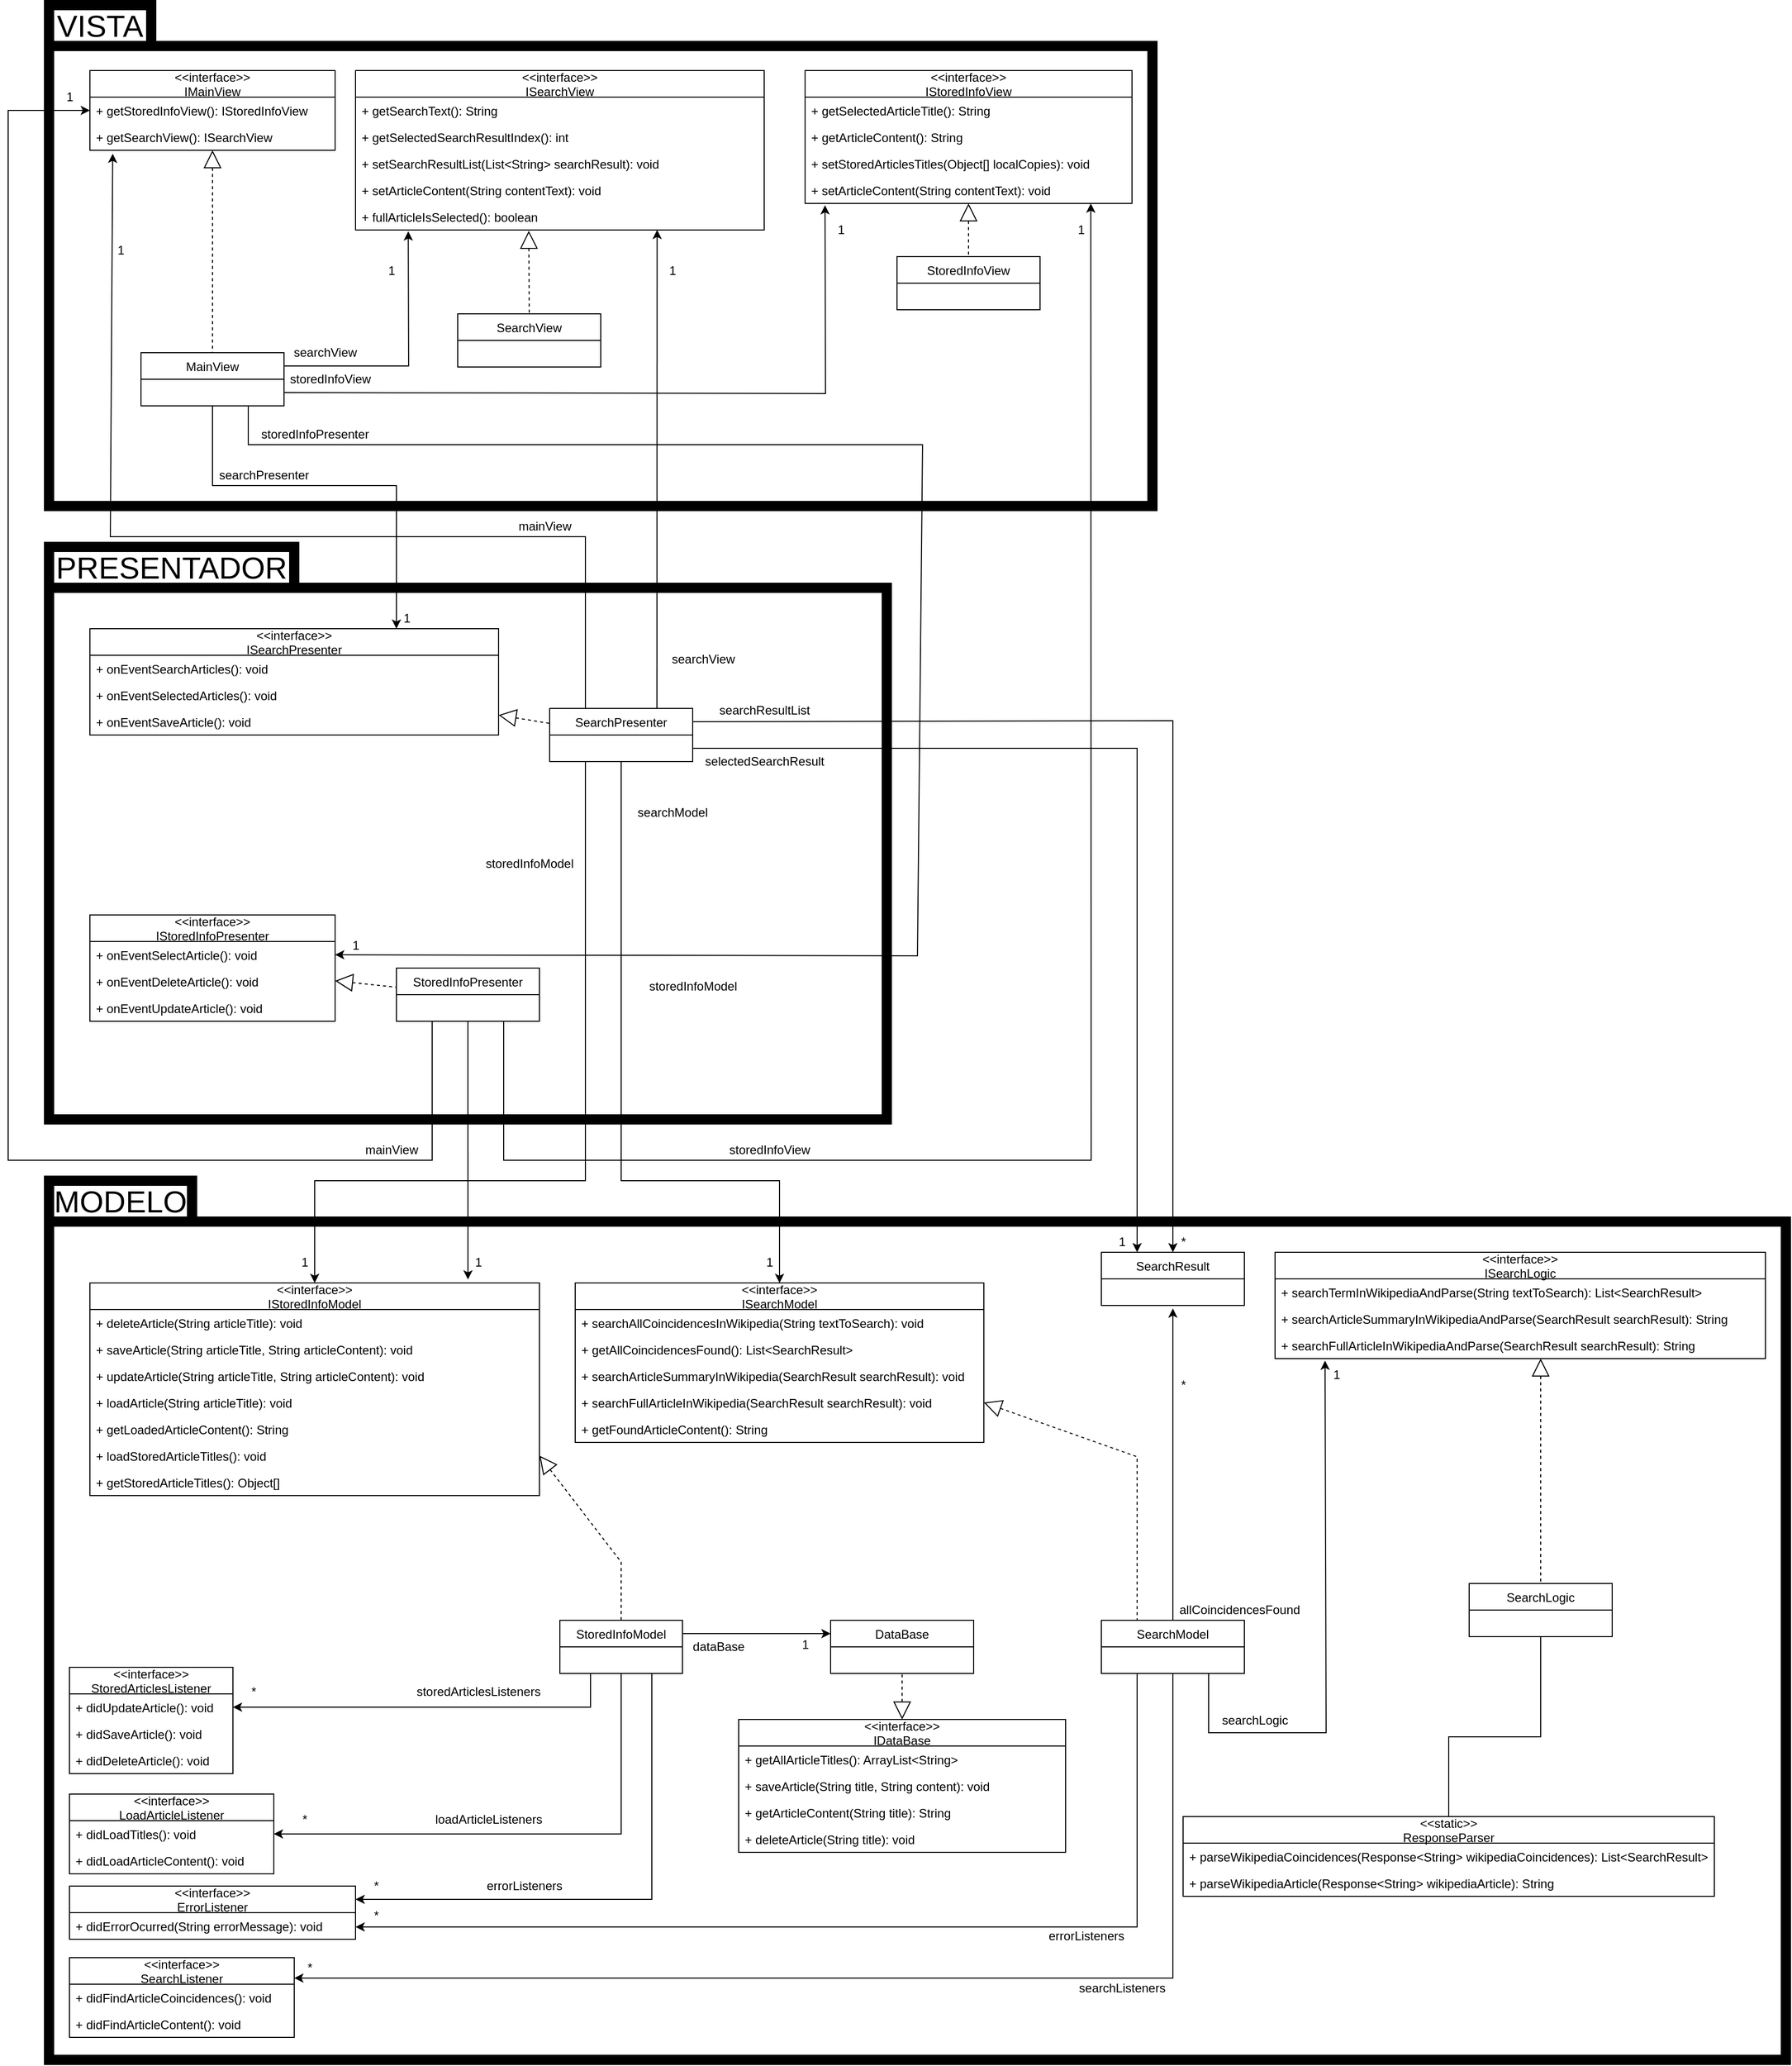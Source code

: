 <mxfile version="20.0.1" type="device"><diagram id="QiJXRsi1LnT9W_3mLXHw" name="Página-1"><mxGraphModel dx="2222" dy="762" grid="1" gridSize="10" guides="1" tooltips="1" connect="1" arrows="1" fold="1" page="0" pageScale="1" pageWidth="827" pageHeight="1169" math="0" shadow="0"><root><mxCell id="0"/><mxCell id="1" parent="0"/><mxCell id="fmgyaum-57AMsx0ePFyd-3" value="" style="rounded=0;whiteSpace=wrap;html=1;strokeWidth=10;" parent="1" vertex="1"><mxGeometry x="-640" y="390" width="1080" height="450" as="geometry"/></mxCell><mxCell id="fmgyaum-57AMsx0ePFyd-2" value="&lt;span style=&quot;font-size: 30px;&quot;&gt;VISTA&lt;/span&gt;" style="rounded=0;whiteSpace=wrap;html=1;strokeWidth=10;" parent="1" vertex="1"><mxGeometry x="-640" y="350" width="100" height="40" as="geometry"/></mxCell><mxCell id="fmgyaum-57AMsx0ePFyd-12" value="&lt;&lt;interface&gt;&gt;&#10;IMainView" style="swimlane;fontStyle=0;childLayout=stackLayout;horizontal=1;startSize=26;fillColor=none;horizontalStack=0;resizeParent=1;resizeParentMax=0;resizeLast=0;collapsible=1;marginBottom=0;fontSize=12;" parent="1" vertex="1"><mxGeometry x="-600" y="414" width="240" height="78" as="geometry"/></mxCell><mxCell id="fmgyaum-57AMsx0ePFyd-24" value="+ getStoredInfoView(): IStoredInfoView" style="text;strokeColor=none;fillColor=none;align=left;verticalAlign=top;spacingLeft=4;spacingRight=4;overflow=hidden;rotatable=0;points=[[0,0.5],[1,0.5]];portConstraint=eastwest;fontSize=12;" parent="fmgyaum-57AMsx0ePFyd-12" vertex="1"><mxGeometry y="26" width="240" height="26" as="geometry"/></mxCell><mxCell id="fmgyaum-57AMsx0ePFyd-22" value="+ getSearchView(): ISearchView" style="text;strokeColor=none;fillColor=none;align=left;verticalAlign=top;spacingLeft=4;spacingRight=4;overflow=hidden;rotatable=0;points=[[0,0.5],[1,0.5]];portConstraint=eastwest;fontSize=12;" parent="fmgyaum-57AMsx0ePFyd-12" vertex="1"><mxGeometry y="52" width="240" height="26" as="geometry"/></mxCell><mxCell id="fmgyaum-57AMsx0ePFyd-26" value="MainView" style="swimlane;fontStyle=0;childLayout=stackLayout;horizontal=1;startSize=26;fillColor=none;horizontalStack=0;resizeParent=1;resizeParentMax=0;resizeLast=0;collapsible=1;marginBottom=0;fontSize=12;" parent="1" vertex="1"><mxGeometry x="-550" y="690" width="140" height="52" as="geometry"/></mxCell><mxCell id="fmgyaum-57AMsx0ePFyd-31" value="&lt;&lt;interface&gt;&gt;&#10;ISearchView" style="swimlane;fontStyle=0;childLayout=stackLayout;horizontal=1;startSize=26;fillColor=none;horizontalStack=0;resizeParent=1;resizeParentMax=0;resizeLast=0;collapsible=1;marginBottom=0;fontSize=12;" parent="1" vertex="1"><mxGeometry x="-340" y="414" width="400" height="156" as="geometry"><mxRectangle x="-340" y="414" width="110" height="30" as="alternateBounds"/></mxGeometry></mxCell><mxCell id="fmgyaum-57AMsx0ePFyd-32" value="+ getSearchText(): String" style="text;strokeColor=none;fillColor=none;align=left;verticalAlign=top;spacingLeft=4;spacingRight=4;overflow=hidden;rotatable=0;points=[[0,0.5],[1,0.5]];portConstraint=eastwest;fontSize=12;" parent="fmgyaum-57AMsx0ePFyd-31" vertex="1"><mxGeometry y="26" width="400" height="26" as="geometry"/></mxCell><mxCell id="fmgyaum-57AMsx0ePFyd-43" value="+ getSelectedSearchResultIndex(): int" style="text;strokeColor=none;fillColor=none;align=left;verticalAlign=top;spacingLeft=4;spacingRight=4;overflow=hidden;rotatable=0;points=[[0,0.5],[1,0.5]];portConstraint=eastwest;fontSize=12;" parent="fmgyaum-57AMsx0ePFyd-31" vertex="1"><mxGeometry y="52" width="400" height="26" as="geometry"/></mxCell><mxCell id="fmgyaum-57AMsx0ePFyd-40" value="+ setSearchResultList(List&lt;String&gt; searchResult): void" style="text;strokeColor=none;fillColor=none;align=left;verticalAlign=top;spacingLeft=4;spacingRight=4;overflow=hidden;rotatable=0;points=[[0,0.5],[1,0.5]];portConstraint=eastwest;fontSize=12;" parent="fmgyaum-57AMsx0ePFyd-31" vertex="1"><mxGeometry y="78" width="400" height="26" as="geometry"/></mxCell><mxCell id="fmgyaum-57AMsx0ePFyd-45" value="+ setArticleContent(String contentText): void" style="text;strokeColor=none;fillColor=none;align=left;verticalAlign=top;spacingLeft=4;spacingRight=4;overflow=hidden;rotatable=0;points=[[0,0.5],[1,0.5]];portConstraint=eastwest;fontSize=12;" parent="fmgyaum-57AMsx0ePFyd-31" vertex="1"><mxGeometry y="104" width="400" height="26" as="geometry"/></mxCell><mxCell id="fmgyaum-57AMsx0ePFyd-49" value="+ fullArticleIsSelected(): boolean" style="text;strokeColor=none;fillColor=none;align=left;verticalAlign=top;spacingLeft=4;spacingRight=4;overflow=hidden;rotatable=0;points=[[0,0.5],[1,0.5]];portConstraint=eastwest;fontSize=12;" parent="fmgyaum-57AMsx0ePFyd-31" vertex="1"><mxGeometry y="130" width="400" height="26" as="geometry"/></mxCell><mxCell id="fmgyaum-57AMsx0ePFyd-35" value="&lt;&lt;interface&gt;&gt;&#10;IStoredInfoView" style="swimlane;fontStyle=0;childLayout=stackLayout;horizontal=1;startSize=26;fillColor=none;horizontalStack=0;resizeParent=1;resizeParentMax=0;resizeLast=0;collapsible=1;marginBottom=0;fontSize=12;" parent="1" vertex="1"><mxGeometry x="100" y="414" width="320" height="130" as="geometry"/></mxCell><mxCell id="fmgyaum-57AMsx0ePFyd-36" value="+ getSelectedArticleTitle(): String" style="text;strokeColor=none;fillColor=none;align=left;verticalAlign=top;spacingLeft=4;spacingRight=4;overflow=hidden;rotatable=0;points=[[0,0.5],[1,0.5]];portConstraint=eastwest;fontSize=12;" parent="fmgyaum-57AMsx0ePFyd-35" vertex="1"><mxGeometry y="26" width="320" height="26" as="geometry"/></mxCell><mxCell id="fmgyaum-57AMsx0ePFyd-52" value="+ getArticleContent(): String" style="text;strokeColor=none;fillColor=none;align=left;verticalAlign=top;spacingLeft=4;spacingRight=4;overflow=hidden;rotatable=0;points=[[0,0.5],[1,0.5]];portConstraint=eastwest;fontSize=12;" parent="fmgyaum-57AMsx0ePFyd-35" vertex="1"><mxGeometry y="52" width="320" height="26" as="geometry"/></mxCell><mxCell id="fmgyaum-57AMsx0ePFyd-54" value="+ setStoredArticlesTitles(Object[] localCopies): void" style="text;strokeColor=none;fillColor=none;align=left;verticalAlign=top;spacingLeft=4;spacingRight=4;overflow=hidden;rotatable=0;points=[[0,0.5],[1,0.5]];portConstraint=eastwest;fontSize=12;" parent="fmgyaum-57AMsx0ePFyd-35" vertex="1"><mxGeometry y="78" width="320" height="26" as="geometry"/></mxCell><mxCell id="fmgyaum-57AMsx0ePFyd-57" value="+ setArticleContent(String contentText): void" style="text;strokeColor=none;fillColor=none;align=left;verticalAlign=top;spacingLeft=4;spacingRight=4;overflow=hidden;rotatable=0;points=[[0,0.5],[1,0.5]];portConstraint=eastwest;fontSize=12;" parent="fmgyaum-57AMsx0ePFyd-35" vertex="1"><mxGeometry y="104" width="320" height="26" as="geometry"/></mxCell><mxCell id="fmgyaum-57AMsx0ePFyd-59" value="SearchView" style="swimlane;fontStyle=0;childLayout=stackLayout;horizontal=1;startSize=26;fillColor=none;horizontalStack=0;resizeParent=1;resizeParentMax=0;resizeLast=0;collapsible=1;marginBottom=0;fontSize=12;" parent="1" vertex="1"><mxGeometry x="-240" y="652" width="140" height="52" as="geometry"/></mxCell><mxCell id="fmgyaum-57AMsx0ePFyd-64" value="StoredInfoView" style="swimlane;fontStyle=0;childLayout=stackLayout;horizontal=1;startSize=26;fillColor=none;horizontalStack=0;resizeParent=1;resizeParentMax=0;resizeLast=0;collapsible=1;marginBottom=0;fontSize=12;" parent="1" vertex="1"><mxGeometry x="190" y="596" width="140" height="52" as="geometry"/></mxCell><mxCell id="fmgyaum-57AMsx0ePFyd-70" value="" style="endArrow=classic;html=1;rounded=0;fontSize=12;startSize=15;targetPerimeterSpacing=0;exitX=1;exitY=0.25;exitDx=0;exitDy=0;entryX=0.129;entryY=1.049;entryDx=0;entryDy=0;entryPerimeter=0;" parent="1" source="fmgyaum-57AMsx0ePFyd-26" target="fmgyaum-57AMsx0ePFyd-49" edge="1"><mxGeometry width="50" height="50" relative="1" as="geometry"><mxPoint x="-260" y="430" as="sourcePoint"/><mxPoint x="-288" y="472.006" as="targetPoint"/><Array as="points"><mxPoint x="-288" y="703"/></Array></mxGeometry></mxCell><mxCell id="fmgyaum-57AMsx0ePFyd-71" value="" style="endArrow=classic;html=1;rounded=0;fontSize=12;startSize=15;targetPerimeterSpacing=0;exitX=1;exitY=0.75;exitDx=0;exitDy=0;entryX=0.061;entryY=1.066;entryDx=0;entryDy=0;entryPerimeter=0;" parent="1" source="fmgyaum-57AMsx0ePFyd-26" target="fmgyaum-57AMsx0ePFyd-57" edge="1"><mxGeometry width="50" height="50" relative="1" as="geometry"><mxPoint x="-260" y="430" as="sourcePoint"/><mxPoint x="300" y="550" as="targetPoint"/><Array as="points"><mxPoint x="120" y="730"/></Array></mxGeometry></mxCell><mxCell id="fmgyaum-57AMsx0ePFyd-72" value="storedInfoView" style="text;html=1;align=center;verticalAlign=middle;resizable=0;points=[];autosize=1;strokeColor=none;fillColor=none;fontSize=12;" parent="1" vertex="1"><mxGeometry x="-410" y="706" width="90" height="20" as="geometry"/></mxCell><mxCell id="fmgyaum-57AMsx0ePFyd-73" value="searchView" style="text;html=1;align=center;verticalAlign=middle;resizable=0;points=[];autosize=1;strokeColor=none;fillColor=none;fontSize=12;" parent="1" vertex="1"><mxGeometry x="-410" y="680" width="80" height="20" as="geometry"/></mxCell><mxCell id="fmgyaum-57AMsx0ePFyd-74" value="1" style="text;html=1;align=center;verticalAlign=middle;resizable=0;points=[];autosize=1;strokeColor=none;fillColor=none;fontSize=12;" parent="1" vertex="1"><mxGeometry x="125" y="560" width="20" height="20" as="geometry"/></mxCell><mxCell id="fmgyaum-57AMsx0ePFyd-75" value="1" style="text;html=1;align=center;verticalAlign=middle;resizable=0;points=[];autosize=1;strokeColor=none;fillColor=none;fontSize=12;" parent="1" vertex="1"><mxGeometry x="-315" y="600" width="20" height="20" as="geometry"/></mxCell><mxCell id="fmgyaum-57AMsx0ePFyd-76" value="" style="endArrow=none;dashed=1;html=1;rounded=0;fontSize=12;startSize=15;targetPerimeterSpacing=0;startArrow=block;startFill=0;entryX=0.5;entryY=0;entryDx=0;entryDy=0;" parent="1" source="fmgyaum-57AMsx0ePFyd-12" target="fmgyaum-57AMsx0ePFyd-26" edge="1"><mxGeometry width="50" height="50" relative="1" as="geometry"><mxPoint x="-850" y="420" as="sourcePoint"/><mxPoint x="-800" y="370" as="targetPoint"/></mxGeometry></mxCell><mxCell id="fmgyaum-57AMsx0ePFyd-77" value="" style="endArrow=none;dashed=1;html=1;rounded=0;fontSize=12;startSize=15;targetPerimeterSpacing=0;startArrow=block;startFill=0;entryX=0.5;entryY=0;entryDx=0;entryDy=0;" parent="1" source="fmgyaum-57AMsx0ePFyd-35" target="fmgyaum-57AMsx0ePFyd-64" edge="1"><mxGeometry width="50" height="50" relative="1" as="geometry"><mxPoint x="-470" y="338" as="sourcePoint"/><mxPoint x="-470" y="700" as="targetPoint"/></mxGeometry></mxCell><mxCell id="fmgyaum-57AMsx0ePFyd-78" value="" style="endArrow=none;dashed=1;html=1;rounded=0;fontSize=12;startSize=15;targetPerimeterSpacing=0;startArrow=block;startFill=0;entryX=0.5;entryY=0;entryDx=0;entryDy=0;exitX=0.424;exitY=1.031;exitDx=0;exitDy=0;exitPerimeter=0;" parent="1" source="fmgyaum-57AMsx0ePFyd-49" target="fmgyaum-57AMsx0ePFyd-59" edge="1"><mxGeometry width="50" height="50" relative="1" as="geometry"><mxPoint x="-170" y="470.004" as="sourcePoint"/><mxPoint x="-460" y="710" as="targetPoint"/></mxGeometry></mxCell><mxCell id="fmgyaum-57AMsx0ePFyd-79" value="" style="rounded=0;whiteSpace=wrap;html=1;strokeWidth=10;" parent="1" vertex="1"><mxGeometry x="-640" y="920" width="820" height="520" as="geometry"/></mxCell><mxCell id="fmgyaum-57AMsx0ePFyd-80" value="&lt;span style=&quot;font-size: 30px;&quot;&gt;PRESENTADOR&lt;/span&gt;" style="rounded=0;whiteSpace=wrap;html=1;strokeWidth=10;" parent="1" vertex="1"><mxGeometry x="-640" y="880" width="240" height="40" as="geometry"/></mxCell><mxCell id="fmgyaum-57AMsx0ePFyd-81" value="&lt;&lt;interface&gt;&gt;&#10;ISearchPresenter" style="swimlane;fontStyle=0;childLayout=stackLayout;horizontal=1;startSize=26;fillColor=none;horizontalStack=0;resizeParent=1;resizeParentMax=0;resizeLast=0;collapsible=1;marginBottom=0;fontSize=12;" parent="1" vertex="1"><mxGeometry x="-600" y="960" width="400" height="104" as="geometry"/></mxCell><mxCell id="fmgyaum-57AMsx0ePFyd-89" value="+ onEventSearchArticles(): void" style="text;strokeColor=none;fillColor=none;align=left;verticalAlign=top;spacingLeft=4;spacingRight=4;overflow=hidden;rotatable=0;points=[[0,0.5],[1,0.5]];portConstraint=eastwest;fontSize=12;" parent="fmgyaum-57AMsx0ePFyd-81" vertex="1"><mxGeometry y="26" width="400" height="26" as="geometry"/></mxCell><mxCell id="fmgyaum-57AMsx0ePFyd-88" value="+ onEventSelectedArticles(): void" style="text;strokeColor=none;fillColor=none;align=left;verticalAlign=top;spacingLeft=4;spacingRight=4;overflow=hidden;rotatable=0;points=[[0,0.5],[1,0.5]];portConstraint=eastwest;fontSize=12;" parent="fmgyaum-57AMsx0ePFyd-81" vertex="1"><mxGeometry y="52" width="400" height="26" as="geometry"/></mxCell><mxCell id="fmgyaum-57AMsx0ePFyd-87" value="+ onEventSaveArticle(): void" style="text;strokeColor=none;fillColor=none;align=left;verticalAlign=top;spacingLeft=4;spacingRight=4;overflow=hidden;rotatable=0;points=[[0,0.5],[1,0.5]];portConstraint=eastwest;fontSize=12;" parent="fmgyaum-57AMsx0ePFyd-81" vertex="1"><mxGeometry y="78" width="400" height="26" as="geometry"/></mxCell><mxCell id="fmgyaum-57AMsx0ePFyd-90" value="&lt;&lt;interface&gt;&gt;&#10;IStoredInfoPresenter" style="swimlane;fontStyle=0;childLayout=stackLayout;horizontal=1;startSize=26;fillColor=none;horizontalStack=0;resizeParent=1;resizeParentMax=0;resizeLast=0;collapsible=1;marginBottom=0;fontSize=12;" parent="1" vertex="1"><mxGeometry x="-600" y="1240" width="240" height="104" as="geometry"/></mxCell><mxCell id="fmgyaum-57AMsx0ePFyd-92" value="+ onEventSelectArticle(): void" style="text;strokeColor=none;fillColor=none;align=left;verticalAlign=top;spacingLeft=4;spacingRight=4;overflow=hidden;rotatable=0;points=[[0,0.5],[1,0.5]];portConstraint=eastwest;fontSize=12;" parent="fmgyaum-57AMsx0ePFyd-90" vertex="1"><mxGeometry y="26" width="240" height="26" as="geometry"/></mxCell><mxCell id="fmgyaum-57AMsx0ePFyd-95" value="+ onEventDeleteArticle(): void" style="text;strokeColor=none;fillColor=none;align=left;verticalAlign=top;spacingLeft=4;spacingRight=4;overflow=hidden;rotatable=0;points=[[0,0.5],[1,0.5]];portConstraint=eastwest;fontSize=12;" parent="fmgyaum-57AMsx0ePFyd-90" vertex="1"><mxGeometry y="52" width="240" height="26" as="geometry"/></mxCell><mxCell id="fmgyaum-57AMsx0ePFyd-94" value="+ onEventUpdateArticle(): void" style="text;strokeColor=none;fillColor=none;align=left;verticalAlign=top;spacingLeft=4;spacingRight=4;overflow=hidden;rotatable=0;points=[[0,0.5],[1,0.5]];portConstraint=eastwest;fontSize=12;" parent="fmgyaum-57AMsx0ePFyd-90" vertex="1"><mxGeometry y="78" width="240" height="26" as="geometry"/></mxCell><mxCell id="fmgyaum-57AMsx0ePFyd-96" value="SearchPresenter" style="swimlane;fontStyle=0;childLayout=stackLayout;horizontal=1;startSize=26;fillColor=none;horizontalStack=0;resizeParent=1;resizeParentMax=0;resizeLast=0;collapsible=1;marginBottom=0;fontSize=12;" parent="1" vertex="1"><mxGeometry x="-150" y="1038" width="140" height="52" as="geometry"/></mxCell><mxCell id="fmgyaum-57AMsx0ePFyd-100" value="StoredInfoPresenter" style="swimlane;fontStyle=0;childLayout=stackLayout;horizontal=1;startSize=26;fillColor=none;horizontalStack=0;resizeParent=1;resizeParentMax=0;resizeLast=0;collapsible=1;marginBottom=0;fontSize=12;" parent="1" vertex="1"><mxGeometry x="-300" y="1292" width="140" height="52" as="geometry"/></mxCell><mxCell id="fmgyaum-57AMsx0ePFyd-104" value="" style="endArrow=none;dashed=1;html=1;rounded=0;fontSize=12;startSize=15;targetPerimeterSpacing=0;startArrow=block;startFill=0;" parent="1" source="fmgyaum-57AMsx0ePFyd-90" target="fmgyaum-57AMsx0ePFyd-100" edge="1"><mxGeometry width="50" height="50" relative="1" as="geometry"><mxPoint x="-760" y="890" as="sourcePoint"/><mxPoint x="-760" y="1252" as="targetPoint"/></mxGeometry></mxCell><mxCell id="fmgyaum-57AMsx0ePFyd-105" value="" style="endArrow=none;dashed=1;html=1;rounded=0;fontSize=12;startSize=15;targetPerimeterSpacing=0;startArrow=block;startFill=0;" parent="1" source="fmgyaum-57AMsx0ePFyd-81" target="fmgyaum-57AMsx0ePFyd-96" edge="1"><mxGeometry width="50" height="50" relative="1" as="geometry"><mxPoint x="-750" y="900" as="sourcePoint"/><mxPoint x="-750" y="1262" as="targetPoint"/></mxGeometry></mxCell><mxCell id="fmgyaum-57AMsx0ePFyd-106" value="" style="endArrow=classic;html=1;rounded=0;fontSize=12;startSize=15;targetPerimeterSpacing=0;entryX=0.75;entryY=0;entryDx=0;entryDy=0;exitX=0.5;exitY=1;exitDx=0;exitDy=0;" parent="1" source="fmgyaum-57AMsx0ePFyd-26" target="fmgyaum-57AMsx0ePFyd-81" edge="1"><mxGeometry width="50" height="50" relative="1" as="geometry"><mxPoint x="-260" y="910" as="sourcePoint"/><mxPoint x="-210" y="860" as="targetPoint"/><Array as="points"><mxPoint x="-480" y="820"/><mxPoint x="-300" y="820"/></Array></mxGeometry></mxCell><mxCell id="fmgyaum-57AMsx0ePFyd-107" value="searchPresenter" style="text;html=1;align=center;verticalAlign=middle;resizable=0;points=[];autosize=1;strokeColor=none;fillColor=none;fontSize=12;" parent="1" vertex="1"><mxGeometry x="-480" y="800" width="100" height="20" as="geometry"/></mxCell><mxCell id="fmgyaum-57AMsx0ePFyd-108" value="1" style="text;html=1;align=center;verticalAlign=middle;resizable=0;points=[];autosize=1;strokeColor=none;fillColor=none;fontSize=12;" parent="1" vertex="1"><mxGeometry x="-300" y="940" width="20" height="20" as="geometry"/></mxCell><mxCell id="fmgyaum-57AMsx0ePFyd-109" value="" style="endArrow=classic;html=1;rounded=0;fontSize=12;startSize=15;targetPerimeterSpacing=0;entryX=1;entryY=0.5;entryDx=0;entryDy=0;exitX=0.75;exitY=1;exitDx=0;exitDy=0;" parent="1" source="fmgyaum-57AMsx0ePFyd-26" edge="1"><mxGeometry width="50" height="50" relative="1" as="geometry"><mxPoint x="-260" y="910" as="sourcePoint"/><mxPoint x="-360" y="1279" as="targetPoint"/><Array as="points"><mxPoint x="-445" y="780"/><mxPoint x="215" y="780"/><mxPoint x="210" y="1280"/></Array></mxGeometry></mxCell><mxCell id="fmgyaum-57AMsx0ePFyd-110" value="storedInfoPresenter" style="text;html=1;align=center;verticalAlign=middle;resizable=0;points=[];autosize=1;strokeColor=none;fillColor=none;fontSize=12;" parent="1" vertex="1"><mxGeometry x="-440" y="760" width="120" height="20" as="geometry"/></mxCell><mxCell id="fmgyaum-57AMsx0ePFyd-111" value="1" style="text;html=1;align=center;verticalAlign=middle;resizable=0;points=[];autosize=1;strokeColor=none;fillColor=none;fontSize=12;" parent="1" vertex="1"><mxGeometry x="-350" y="1260" width="20" height="20" as="geometry"/></mxCell><mxCell id="fmgyaum-57AMsx0ePFyd-112" value="" style="rounded=0;whiteSpace=wrap;html=1;strokeWidth=10;" parent="1" vertex="1"><mxGeometry x="-640" y="1540" width="1700" height="820" as="geometry"/></mxCell><mxCell id="fmgyaum-57AMsx0ePFyd-113" value="&lt;span style=&quot;font-size: 30px;&quot;&gt;MODELO&lt;/span&gt;" style="rounded=0;whiteSpace=wrap;html=1;strokeWidth=10;" parent="1" vertex="1"><mxGeometry x="-640" y="1500" width="140" height="40" as="geometry"/></mxCell><mxCell id="fmgyaum-57AMsx0ePFyd-118" value="&lt;&lt;interface&gt;&gt;&#10;ErrorListener" style="swimlane;fontStyle=0;childLayout=stackLayout;horizontal=1;startSize=26;fillColor=default;horizontalStack=0;resizeParent=1;resizeParentMax=0;resizeLast=0;collapsible=1;marginBottom=0;fontSize=12;" parent="1" vertex="1"><mxGeometry x="-620" y="2190" width="280" height="52" as="geometry"/></mxCell><mxCell id="fmgyaum-57AMsx0ePFyd-119" value="+ didErrorOcurred(String errorMessage): void" style="text;strokeColor=none;fillColor=none;align=left;verticalAlign=top;spacingLeft=4;spacingRight=4;overflow=hidden;rotatable=0;points=[[0,0.5],[1,0.5]];portConstraint=eastwest;fontSize=12;" parent="fmgyaum-57AMsx0ePFyd-118" vertex="1"><mxGeometry y="26" width="280" height="26" as="geometry"/></mxCell><mxCell id="fmgyaum-57AMsx0ePFyd-122" value="&lt;&lt;interface&gt;&gt;&#10;LoadArticleListener" style="swimlane;fontStyle=0;childLayout=stackLayout;horizontal=1;startSize=26;fillColor=default;horizontalStack=0;resizeParent=1;resizeParentMax=0;resizeLast=0;collapsible=1;marginBottom=0;fontSize=12;" parent="1" vertex="1"><mxGeometry x="-620" y="2100" width="200" height="78" as="geometry"/></mxCell><mxCell id="fmgyaum-57AMsx0ePFyd-123" value="+ didLoadTitles(): void" style="text;strokeColor=none;fillColor=none;align=left;verticalAlign=top;spacingLeft=4;spacingRight=4;overflow=hidden;rotatable=0;points=[[0,0.5],[1,0.5]];portConstraint=eastwest;fontSize=12;" parent="fmgyaum-57AMsx0ePFyd-122" vertex="1"><mxGeometry y="26" width="200" height="26" as="geometry"/></mxCell><mxCell id="fmgyaum-57AMsx0ePFyd-124" value="+ didLoadArticleContent(): void" style="text;strokeColor=none;fillColor=none;align=left;verticalAlign=top;spacingLeft=4;spacingRight=4;overflow=hidden;rotatable=0;points=[[0,0.5],[1,0.5]];portConstraint=eastwest;fontSize=12;" parent="fmgyaum-57AMsx0ePFyd-122" vertex="1"><mxGeometry y="52" width="200" height="26" as="geometry"/></mxCell><mxCell id="fmgyaum-57AMsx0ePFyd-126" value="&lt;&lt;interface&gt;&gt;&#10;SearchListener" style="swimlane;fontStyle=0;childLayout=stackLayout;horizontal=1;startSize=26;fillColor=default;horizontalStack=0;resizeParent=1;resizeParentMax=0;resizeLast=0;collapsible=1;marginBottom=0;fontSize=12;" parent="1" vertex="1"><mxGeometry x="-620" y="2260" width="220" height="78" as="geometry"/></mxCell><mxCell id="fmgyaum-57AMsx0ePFyd-127" value="+ didFindArticleCoincidences(): void" style="text;strokeColor=none;fillColor=none;align=left;verticalAlign=top;spacingLeft=4;spacingRight=4;overflow=hidden;rotatable=0;points=[[0,0.5],[1,0.5]];portConstraint=eastwest;fontSize=12;" parent="fmgyaum-57AMsx0ePFyd-126" vertex="1"><mxGeometry y="26" width="220" height="26" as="geometry"/></mxCell><mxCell id="fmgyaum-57AMsx0ePFyd-128" value="+ didFindArticleContent(): void" style="text;strokeColor=none;fillColor=none;align=left;verticalAlign=top;spacingLeft=4;spacingRight=4;overflow=hidden;rotatable=0;points=[[0,0.5],[1,0.5]];portConstraint=eastwest;fontSize=12;" parent="fmgyaum-57AMsx0ePFyd-126" vertex="1"><mxGeometry y="52" width="220" height="26" as="geometry"/></mxCell><mxCell id="fmgyaum-57AMsx0ePFyd-130" value="&lt;&lt;interface&gt;&gt;&#10;StoredArticlesListener" style="swimlane;fontStyle=0;childLayout=stackLayout;horizontal=1;startSize=26;fillColor=default;horizontalStack=0;resizeParent=1;resizeParentMax=0;resizeLast=0;collapsible=1;marginBottom=0;fontSize=12;" parent="1" vertex="1"><mxGeometry x="-620" y="1976" width="160" height="104" as="geometry"/></mxCell><mxCell id="fmgyaum-57AMsx0ePFyd-131" value="+ didUpdateArticle(): void" style="text;strokeColor=none;fillColor=none;align=left;verticalAlign=top;spacingLeft=4;spacingRight=4;overflow=hidden;rotatable=0;points=[[0,0.5],[1,0.5]];portConstraint=eastwest;fontSize=12;" parent="fmgyaum-57AMsx0ePFyd-130" vertex="1"><mxGeometry y="26" width="160" height="26" as="geometry"/></mxCell><mxCell id="fmgyaum-57AMsx0ePFyd-132" value="+ didSaveArticle(): void" style="text;strokeColor=none;fillColor=none;align=left;verticalAlign=top;spacingLeft=4;spacingRight=4;overflow=hidden;rotatable=0;points=[[0,0.5],[1,0.5]];portConstraint=eastwest;fontSize=12;" parent="fmgyaum-57AMsx0ePFyd-130" vertex="1"><mxGeometry y="52" width="160" height="26" as="geometry"/></mxCell><mxCell id="fmgyaum-57AMsx0ePFyd-133" value="+ didDeleteArticle(): void" style="text;strokeColor=none;fillColor=none;align=left;verticalAlign=top;spacingLeft=4;spacingRight=4;overflow=hidden;rotatable=0;points=[[0,0.5],[1,0.5]];portConstraint=eastwest;fontSize=12;" parent="fmgyaum-57AMsx0ePFyd-130" vertex="1"><mxGeometry y="78" width="160" height="26" as="geometry"/></mxCell><mxCell id="fmgyaum-57AMsx0ePFyd-134" value="&lt;&lt;interface&gt;&gt;&#10;IStoredInfoModel" style="swimlane;fontStyle=0;childLayout=stackLayout;horizontal=1;startSize=26;fillColor=default;horizontalStack=0;resizeParent=1;resizeParentMax=0;resizeLast=0;collapsible=1;marginBottom=0;fontSize=12;" parent="1" vertex="1"><mxGeometry x="-600" y="1600" width="440" height="208" as="geometry"/></mxCell><mxCell id="fmgyaum-57AMsx0ePFyd-145" value="+ deleteArticle(String articleTitle): void" style="text;strokeColor=none;fillColor=none;align=left;verticalAlign=top;spacingLeft=4;spacingRight=4;overflow=hidden;rotatable=0;points=[[0,0.5],[1,0.5]];portConstraint=eastwest;fontSize=12;" parent="fmgyaum-57AMsx0ePFyd-134" vertex="1"><mxGeometry y="26" width="440" height="26" as="geometry"/></mxCell><mxCell id="fmgyaum-57AMsx0ePFyd-146" value="+ saveArticle(String articleTitle, String articleContent): void" style="text;strokeColor=none;fillColor=none;align=left;verticalAlign=top;spacingLeft=4;spacingRight=4;overflow=hidden;rotatable=0;points=[[0,0.5],[1,0.5]];portConstraint=eastwest;fontSize=12;" parent="fmgyaum-57AMsx0ePFyd-134" vertex="1"><mxGeometry y="52" width="440" height="26" as="geometry"/></mxCell><mxCell id="fmgyaum-57AMsx0ePFyd-147" value="+ updateArticle(String articleTitle, String articleContent): void" style="text;strokeColor=none;fillColor=none;align=left;verticalAlign=top;spacingLeft=4;spacingRight=4;overflow=hidden;rotatable=0;points=[[0,0.5],[1,0.5]];portConstraint=eastwest;fontSize=12;" parent="fmgyaum-57AMsx0ePFyd-134" vertex="1"><mxGeometry y="78" width="440" height="26" as="geometry"/></mxCell><mxCell id="fmgyaum-57AMsx0ePFyd-144" value="+ loadArticle(String articleTitle): void" style="text;strokeColor=none;fillColor=none;align=left;verticalAlign=top;spacingLeft=4;spacingRight=4;overflow=hidden;rotatable=0;points=[[0,0.5],[1,0.5]];portConstraint=eastwest;fontSize=12;" parent="fmgyaum-57AMsx0ePFyd-134" vertex="1"><mxGeometry y="104" width="440" height="26" as="geometry"/></mxCell><mxCell id="fmgyaum-57AMsx0ePFyd-143" value="+ getLoadedArticleContent(): String" style="text;strokeColor=none;fillColor=none;align=left;verticalAlign=top;spacingLeft=4;spacingRight=4;overflow=hidden;rotatable=0;points=[[0,0.5],[1,0.5]];portConstraint=eastwest;fontSize=12;" parent="fmgyaum-57AMsx0ePFyd-134" vertex="1"><mxGeometry y="130" width="440" height="26" as="geometry"/></mxCell><mxCell id="fmgyaum-57AMsx0ePFyd-141" value="+ loadStoredArticleTitles(): void" style="text;strokeColor=none;fillColor=none;align=left;verticalAlign=top;spacingLeft=4;spacingRight=4;overflow=hidden;rotatable=0;points=[[0,0.5],[1,0.5]];portConstraint=eastwest;fontSize=12;" parent="fmgyaum-57AMsx0ePFyd-134" vertex="1"><mxGeometry y="156" width="440" height="26" as="geometry"/></mxCell><mxCell id="fmgyaum-57AMsx0ePFyd-139" value="+ getStoredArticleTitles(): Object[]" style="text;strokeColor=none;fillColor=none;align=left;verticalAlign=top;spacingLeft=4;spacingRight=4;overflow=hidden;rotatable=0;points=[[0,0.5],[1,0.5]];portConstraint=eastwest;fontSize=12;" parent="fmgyaum-57AMsx0ePFyd-134" vertex="1"><mxGeometry y="182" width="440" height="26" as="geometry"/></mxCell><mxCell id="fmgyaum-57AMsx0ePFyd-148" value="&lt;&lt;interface&gt;&gt;&#10;IDataBase" style="swimlane;fontStyle=0;childLayout=stackLayout;horizontal=1;startSize=26;fillColor=default;horizontalStack=0;resizeParent=1;resizeParentMax=0;resizeLast=0;collapsible=1;marginBottom=0;fontSize=12;" parent="1" vertex="1"><mxGeometry x="35" y="2027" width="320" height="130" as="geometry"/></mxCell><mxCell id="fmgyaum-57AMsx0ePFyd-152" value="+ getAllArticleTitles(): ArrayList&lt;String&gt;" style="text;strokeColor=none;fillColor=none;align=left;verticalAlign=top;spacingLeft=4;spacingRight=4;overflow=hidden;rotatable=0;points=[[0,0.5],[1,0.5]];portConstraint=eastwest;fontSize=12;" parent="fmgyaum-57AMsx0ePFyd-148" vertex="1"><mxGeometry y="26" width="320" height="26" as="geometry"/></mxCell><mxCell id="fmgyaum-57AMsx0ePFyd-154" value="+ saveArticle(String title, String content): void" style="text;strokeColor=none;fillColor=none;align=left;verticalAlign=top;spacingLeft=4;spacingRight=4;overflow=hidden;rotatable=0;points=[[0,0.5],[1,0.5]];portConstraint=eastwest;fontSize=12;" parent="fmgyaum-57AMsx0ePFyd-148" vertex="1"><mxGeometry y="52" width="320" height="26" as="geometry"/></mxCell><mxCell id="fmgyaum-57AMsx0ePFyd-153" value="+ getArticleContent(String title): String" style="text;strokeColor=none;fillColor=none;align=left;verticalAlign=top;spacingLeft=4;spacingRight=4;overflow=hidden;rotatable=0;points=[[0,0.5],[1,0.5]];portConstraint=eastwest;fontSize=12;" parent="fmgyaum-57AMsx0ePFyd-148" vertex="1"><mxGeometry y="78" width="320" height="26" as="geometry"/></mxCell><mxCell id="fmgyaum-57AMsx0ePFyd-150" value="+ deleteArticle(String title): void" style="text;strokeColor=none;fillColor=none;align=left;verticalAlign=top;spacingLeft=4;spacingRight=4;overflow=hidden;rotatable=0;points=[[0,0.5],[1,0.5]];portConstraint=eastwest;fontSize=12;" parent="fmgyaum-57AMsx0ePFyd-148" vertex="1"><mxGeometry y="104" width="320" height="26" as="geometry"/></mxCell><mxCell id="fmgyaum-57AMsx0ePFyd-155" value="&lt;&lt;interface&gt;&gt;&#10;ISearchModel" style="swimlane;fontStyle=0;childLayout=stackLayout;horizontal=1;startSize=26;fillColor=default;horizontalStack=0;resizeParent=1;resizeParentMax=0;resizeLast=0;collapsible=1;marginBottom=0;fontSize=12;" parent="1" vertex="1"><mxGeometry x="-125" y="1600" width="400" height="156" as="geometry"/></mxCell><mxCell id="fmgyaum-57AMsx0ePFyd-162" value="+ searchAllCoincidencesInWikipedia(String textToSearch): void" style="text;strokeColor=none;fillColor=none;align=left;verticalAlign=top;spacingLeft=4;spacingRight=4;overflow=hidden;rotatable=0;points=[[0,0.5],[1,0.5]];portConstraint=eastwest;fontSize=12;" parent="fmgyaum-57AMsx0ePFyd-155" vertex="1"><mxGeometry y="26" width="400" height="26" as="geometry"/></mxCell><mxCell id="fmgyaum-57AMsx0ePFyd-161" value="+ getAllCoincidencesFound(): List&lt;SearchResult&gt;" style="text;strokeColor=none;fillColor=none;align=left;verticalAlign=top;spacingLeft=4;spacingRight=4;overflow=hidden;rotatable=0;points=[[0,0.5],[1,0.5]];portConstraint=eastwest;fontSize=12;" parent="fmgyaum-57AMsx0ePFyd-155" vertex="1"><mxGeometry y="52" width="400" height="26" as="geometry"/></mxCell><mxCell id="fmgyaum-57AMsx0ePFyd-160" value="+ searchArticleSummaryInWikipedia(SearchResult searchResult): void" style="text;strokeColor=none;fillColor=none;align=left;verticalAlign=top;spacingLeft=4;spacingRight=4;overflow=hidden;rotatable=0;points=[[0,0.5],[1,0.5]];portConstraint=eastwest;fontSize=12;" parent="fmgyaum-57AMsx0ePFyd-155" vertex="1"><mxGeometry y="78" width="400" height="26" as="geometry"/></mxCell><mxCell id="fmgyaum-57AMsx0ePFyd-157" value="+ searchFullArticleInWikipedia(SearchResult searchResult): void" style="text;strokeColor=none;fillColor=none;align=left;verticalAlign=top;spacingLeft=4;spacingRight=4;overflow=hidden;rotatable=0;points=[[0,0.5],[1,0.5]];portConstraint=eastwest;fontSize=12;" parent="fmgyaum-57AMsx0ePFyd-155" vertex="1"><mxGeometry y="104" width="400" height="26" as="geometry"/></mxCell><mxCell id="fmgyaum-57AMsx0ePFyd-158" value="+ getFoundArticleContent(): String" style="text;strokeColor=none;fillColor=none;align=left;verticalAlign=top;spacingLeft=4;spacingRight=4;overflow=hidden;rotatable=0;points=[[0,0.5],[1,0.5]];portConstraint=eastwest;fontSize=12;" parent="fmgyaum-57AMsx0ePFyd-155" vertex="1"><mxGeometry y="130" width="400" height="26" as="geometry"/></mxCell><mxCell id="fmgyaum-57AMsx0ePFyd-163" value="&lt;&lt;interface&gt;&gt;&#10;ISearchLogic" style="swimlane;fontStyle=0;childLayout=stackLayout;horizontal=1;startSize=26;fillColor=default;horizontalStack=0;resizeParent=1;resizeParentMax=0;resizeLast=0;collapsible=1;marginBottom=0;fontSize=12;" parent="1" vertex="1"><mxGeometry x="560" y="1570" width="480" height="104" as="geometry"/></mxCell><mxCell id="fmgyaum-57AMsx0ePFyd-164" value="+ searchTermInWikipediaAndParse(String textToSearch): List&lt;SearchResult&gt;" style="text;strokeColor=none;fillColor=none;align=left;verticalAlign=top;spacingLeft=4;spacingRight=4;overflow=hidden;rotatable=0;points=[[0,0.5],[1,0.5]];portConstraint=eastwest;fontSize=12;" parent="fmgyaum-57AMsx0ePFyd-163" vertex="1"><mxGeometry y="26" width="480" height="26" as="geometry"/></mxCell><mxCell id="fmgyaum-57AMsx0ePFyd-165" value="+ searchArticleSummaryInWikipediaAndParse(SearchResult searchResult): String" style="text;strokeColor=none;fillColor=none;align=left;verticalAlign=top;spacingLeft=4;spacingRight=4;overflow=hidden;rotatable=0;points=[[0,0.5],[1,0.5]];portConstraint=eastwest;fontSize=12;" parent="fmgyaum-57AMsx0ePFyd-163" vertex="1"><mxGeometry y="52" width="480" height="26" as="geometry"/></mxCell><mxCell id="fmgyaum-57AMsx0ePFyd-166" value="+ searchFullArticleInWikipediaAndParse(SearchResult searchResult): String" style="text;strokeColor=none;fillColor=none;align=left;verticalAlign=top;spacingLeft=4;spacingRight=4;overflow=hidden;rotatable=0;points=[[0,0.5],[1,0.5]];portConstraint=eastwest;fontSize=12;" parent="fmgyaum-57AMsx0ePFyd-163" vertex="1"><mxGeometry y="78" width="480" height="26" as="geometry"/></mxCell><mxCell id="fmgyaum-57AMsx0ePFyd-167" value="StoredInfoModel" style="swimlane;fontStyle=0;childLayout=stackLayout;horizontal=1;startSize=26;fillColor=default;horizontalStack=0;resizeParent=1;resizeParentMax=0;resizeLast=0;collapsible=1;marginBottom=0;fontSize=12;" parent="1" vertex="1"><mxGeometry x="-140" y="1930" width="120" height="52" as="geometry"/></mxCell><mxCell id="fmgyaum-57AMsx0ePFyd-176" value="&lt;&lt;static&gt;&gt;&#10;ResponseParser" style="swimlane;fontStyle=0;childLayout=stackLayout;horizontal=1;startSize=26;fillColor=default;horizontalStack=0;resizeParent=1;resizeParentMax=0;resizeLast=0;collapsible=1;marginBottom=0;fontSize=12;" parent="1" vertex="1"><mxGeometry x="470" y="2122" width="520" height="78" as="geometry"/></mxCell><mxCell id="fmgyaum-57AMsx0ePFyd-180" value="+ parseWikipediaCoincidences(Response&lt;String&gt; wikipediaCoincidences): List&lt;SearchResult&gt;" style="text;strokeColor=none;fillColor=none;align=left;verticalAlign=top;spacingLeft=4;spacingRight=4;overflow=hidden;rotatable=0;points=[[0,0.5],[1,0.5]];portConstraint=eastwest;fontSize=12;" parent="fmgyaum-57AMsx0ePFyd-176" vertex="1"><mxGeometry y="26" width="520" height="26" as="geometry"/></mxCell><mxCell id="fmgyaum-57AMsx0ePFyd-182" value="+ parseWikipediaArticle(Response&lt;String&gt; wikipediaArticle): String" style="text;strokeColor=none;fillColor=none;align=left;verticalAlign=top;spacingLeft=4;spacingRight=4;overflow=hidden;rotatable=0;points=[[0,0.5],[1,0.5]];portConstraint=eastwest;fontSize=12;" parent="fmgyaum-57AMsx0ePFyd-176" vertex="1"><mxGeometry y="52" width="520" height="26" as="geometry"/></mxCell><mxCell id="fmgyaum-57AMsx0ePFyd-177" value="SearchLogic" style="swimlane;fontStyle=0;childLayout=stackLayout;horizontal=1;startSize=26;fillColor=default;horizontalStack=0;resizeParent=1;resizeParentMax=0;resizeLast=0;collapsible=1;marginBottom=0;fontSize=12;" parent="1" vertex="1"><mxGeometry x="750" y="1894" width="140" height="52" as="geometry"/></mxCell><mxCell id="fmgyaum-57AMsx0ePFyd-178" value="SearchModel" style="swimlane;fontStyle=0;childLayout=stackLayout;horizontal=1;startSize=26;fillColor=default;horizontalStack=0;resizeParent=1;resizeParentMax=0;resizeLast=0;collapsible=1;marginBottom=0;fontSize=12;" parent="1" vertex="1"><mxGeometry x="390" y="1930" width="140" height="52" as="geometry"/></mxCell><mxCell id="fmgyaum-57AMsx0ePFyd-179" value="DataBase" style="swimlane;fontStyle=0;childLayout=stackLayout;horizontal=1;startSize=26;fillColor=default;horizontalStack=0;resizeParent=1;resizeParentMax=0;resizeLast=0;collapsible=1;marginBottom=0;fontSize=12;" parent="1" vertex="1"><mxGeometry x="125" y="1930" width="140" height="52" as="geometry"/></mxCell><mxCell id="fmgyaum-57AMsx0ePFyd-192" value="loadArticleListeners" style="text;html=1;align=center;verticalAlign=middle;resizable=0;points=[];autosize=1;strokeColor=none;fillColor=none;fontSize=12;" parent="1" vertex="1"><mxGeometry x="-270" y="2115" width="120" height="20" as="geometry"/></mxCell><mxCell id="fmgyaum-57AMsx0ePFyd-193" value="*" style="text;html=1;align=center;verticalAlign=middle;resizable=0;points=[];autosize=1;strokeColor=none;fillColor=none;fontSize=12;" parent="1" vertex="1"><mxGeometry x="-330" y="2209" width="20" height="20" as="geometry"/></mxCell><mxCell id="fmgyaum-57AMsx0ePFyd-194" value="*" style="text;html=1;align=center;verticalAlign=middle;resizable=0;points=[];autosize=1;strokeColor=none;fillColor=none;fontSize=12;" parent="1" vertex="1"><mxGeometry x="-330" y="2180" width="20" height="20" as="geometry"/></mxCell><mxCell id="fmgyaum-57AMsx0ePFyd-195" value="*" style="text;html=1;align=center;verticalAlign=middle;resizable=0;points=[];autosize=1;strokeColor=none;fillColor=none;fontSize=12;" parent="1" vertex="1"><mxGeometry x="-400" y="2115" width="20" height="20" as="geometry"/></mxCell><mxCell id="fmgyaum-57AMsx0ePFyd-196" value="*" style="text;html=1;align=center;verticalAlign=middle;resizable=0;points=[];autosize=1;strokeColor=none;fillColor=none;fontSize=12;" parent="1" vertex="1"><mxGeometry x="-450" y="1990" width="20" height="20" as="geometry"/></mxCell><mxCell id="fmgyaum-57AMsx0ePFyd-197" value="storedArticlesListeners" style="text;html=1;align=center;verticalAlign=middle;resizable=0;points=[];autosize=1;strokeColor=none;fillColor=none;fontSize=12;" parent="1" vertex="1"><mxGeometry x="-290" y="1990" width="140" height="20" as="geometry"/></mxCell><mxCell id="fmgyaum-57AMsx0ePFyd-199" value="errorListeners" style="text;html=1;align=center;verticalAlign=middle;resizable=0;points=[];autosize=1;strokeColor=none;fillColor=none;fontSize=12;" parent="1" vertex="1"><mxGeometry x="-220" y="2180" width="90" height="20" as="geometry"/></mxCell><mxCell id="fmgyaum-57AMsx0ePFyd-201" value="dataBase" style="text;html=1;align=center;verticalAlign=middle;resizable=0;points=[];autosize=1;strokeColor=none;fillColor=none;fontSize=12;" parent="1" vertex="1"><mxGeometry x="-20" y="1946" width="70" height="20" as="geometry"/></mxCell><mxCell id="fmgyaum-57AMsx0ePFyd-202" value="1" style="text;html=1;align=center;verticalAlign=middle;resizable=0;points=[];autosize=1;strokeColor=none;fillColor=none;fontSize=12;" parent="1" vertex="1"><mxGeometry x="90" y="1944" width="20" height="20" as="geometry"/></mxCell><mxCell id="fmgyaum-57AMsx0ePFyd-203" value="searchListeners" style="text;html=1;align=center;verticalAlign=middle;resizable=0;points=[];autosize=1;strokeColor=none;fillColor=none;fontSize=12;" parent="1" vertex="1"><mxGeometry x="360" y="2280" width="100" height="20" as="geometry"/></mxCell><mxCell id="fmgyaum-57AMsx0ePFyd-204" value="" style="endArrow=classic;html=1;rounded=0;fontSize=12;startSize=15;targetPerimeterSpacing=0;exitX=0.25;exitY=1;exitDx=0;exitDy=0;" parent="1" source="fmgyaum-57AMsx0ePFyd-178" edge="1"><mxGeometry width="50" height="50" relative="1" as="geometry"><mxPoint x="-170" y="2340" as="sourcePoint"/><mxPoint x="-340" y="2230" as="targetPoint"/><Array as="points"><mxPoint x="425" y="2230"/></Array></mxGeometry></mxCell><mxCell id="fmgyaum-57AMsx0ePFyd-205" value="*" style="text;html=1;align=center;verticalAlign=middle;resizable=0;points=[];autosize=1;strokeColor=none;fillColor=none;fontSize=12;" parent="1" vertex="1"><mxGeometry x="-395" y="2260" width="20" height="20" as="geometry"/></mxCell><mxCell id="fmgyaum-57AMsx0ePFyd-206" value="errorListeners" style="text;html=1;align=center;verticalAlign=middle;resizable=0;points=[];autosize=1;strokeColor=none;fillColor=none;fontSize=12;" parent="1" vertex="1"><mxGeometry x="330" y="2229" width="90" height="20" as="geometry"/></mxCell><mxCell id="fmgyaum-57AMsx0ePFyd-207" value="" style="endArrow=classic;html=1;rounded=0;fontSize=12;startSize=15;targetPerimeterSpacing=0;exitX=0.5;exitY=1;exitDx=0;exitDy=0;" parent="1" source="fmgyaum-57AMsx0ePFyd-178" edge="1"><mxGeometry width="50" height="50" relative="1" as="geometry"><mxPoint x="-330" y="2340" as="sourcePoint"/><mxPoint x="-400" y="2280" as="targetPoint"/><Array as="points"><mxPoint x="460" y="2280"/></Array></mxGeometry></mxCell><mxCell id="fmgyaum-57AMsx0ePFyd-209" value="searchLogic" style="text;html=1;align=center;verticalAlign=middle;resizable=0;points=[];autosize=1;strokeColor=none;fillColor=none;fontSize=12;" parent="1" vertex="1"><mxGeometry x="500" y="2018" width="80" height="20" as="geometry"/></mxCell><mxCell id="fmgyaum-57AMsx0ePFyd-210" value="1" style="text;html=1;align=center;verticalAlign=middle;resizable=0;points=[];autosize=1;strokeColor=none;fillColor=none;fontSize=12;" parent="1" vertex="1"><mxGeometry x="610" y="1680" width="20" height="20" as="geometry"/></mxCell><mxCell id="fmgyaum-57AMsx0ePFyd-211" value="SearchResult" style="swimlane;fontStyle=0;childLayout=stackLayout;horizontal=1;startSize=26;fillColor=default;horizontalStack=0;resizeParent=1;resizeParentMax=0;resizeLast=0;collapsible=1;marginBottom=0;fontSize=12;" parent="1" vertex="1"><mxGeometry x="390" y="1570" width="140" height="52" as="geometry"/></mxCell><mxCell id="fmgyaum-57AMsx0ePFyd-215" value="allCoincidencesFound" style="text;html=1;align=center;verticalAlign=middle;resizable=0;points=[];autosize=1;strokeColor=none;fillColor=none;fontSize=12;" parent="1" vertex="1"><mxGeometry x="460" y="1910" width="130" height="20" as="geometry"/></mxCell><mxCell id="fmgyaum-57AMsx0ePFyd-217" value="*" style="text;html=1;align=center;verticalAlign=middle;resizable=0;points=[];autosize=1;strokeColor=none;fillColor=none;fontSize=12;" parent="1" vertex="1"><mxGeometry x="460" y="1690" width="20" height="20" as="geometry"/></mxCell><mxCell id="fmgyaum-57AMsx0ePFyd-218" value="" style="endArrow=none;html=1;rounded=0;fontSize=12;startSize=15;targetPerimeterSpacing=0;entryX=0.5;entryY=1;entryDx=0;entryDy=0;exitX=0.5;exitY=0;exitDx=0;exitDy=0;" parent="1" source="fmgyaum-57AMsx0ePFyd-176" target="fmgyaum-57AMsx0ePFyd-177" edge="1"><mxGeometry width="50" height="50" relative="1" as="geometry"><mxPoint x="390" y="2494" as="sourcePoint"/><mxPoint x="440" y="2444" as="targetPoint"/><Array as="points"><mxPoint x="730" y="2044"/><mxPoint x="820" y="2044"/></Array></mxGeometry></mxCell><mxCell id="fmgyaum-57AMsx0ePFyd-220" value="searchResultList" style="text;html=1;align=center;verticalAlign=middle;resizable=0;points=[];autosize=1;strokeColor=none;fillColor=none;fontSize=12;" parent="1" vertex="1"><mxGeometry x="10" y="1030" width="100" height="20" as="geometry"/></mxCell><mxCell id="fmgyaum-57AMsx0ePFyd-221" value="" style="endArrow=classic;html=1;rounded=0;fontSize=12;startSize=15;targetPerimeterSpacing=0;exitX=0.25;exitY=1;exitDx=0;exitDy=0;entryX=1;entryY=0.5;entryDx=0;entryDy=0;" parent="1" source="fmgyaum-57AMsx0ePFyd-167" target="fmgyaum-57AMsx0ePFyd-131" edge="1"><mxGeometry width="50" height="50" relative="1" as="geometry"><mxPoint x="220" y="2160" as="sourcePoint"/><mxPoint x="-330" y="1860" as="targetPoint"/><Array as="points"><mxPoint x="-110" y="2015"/></Array></mxGeometry></mxCell><mxCell id="fmgyaum-57AMsx0ePFyd-222" value="" style="endArrow=classic;html=1;rounded=0;fontSize=12;startSize=15;targetPerimeterSpacing=0;entryX=1;entryY=0.5;entryDx=0;entryDy=0;exitX=0.5;exitY=1;exitDx=0;exitDy=0;" parent="1" source="fmgyaum-57AMsx0ePFyd-167" target="fmgyaum-57AMsx0ePFyd-123" edge="1"><mxGeometry width="50" height="50" relative="1" as="geometry"><mxPoint x="220" y="2160" as="sourcePoint"/><mxPoint x="270" y="2110" as="targetPoint"/><Array as="points"><mxPoint x="-80" y="2139"/></Array></mxGeometry></mxCell><mxCell id="fmgyaum-57AMsx0ePFyd-223" value="" style="endArrow=classic;html=1;rounded=0;fontSize=12;startSize=15;targetPerimeterSpacing=0;entryX=1;entryY=0.25;entryDx=0;entryDy=0;exitX=0.75;exitY=1;exitDx=0;exitDy=0;" parent="1" source="fmgyaum-57AMsx0ePFyd-167" target="fmgyaum-57AMsx0ePFyd-118" edge="1"><mxGeometry width="50" height="50" relative="1" as="geometry"><mxPoint x="220" y="2160" as="sourcePoint"/><mxPoint x="270" y="2110" as="targetPoint"/><Array as="points"><mxPoint x="-50" y="2203"/></Array></mxGeometry></mxCell><mxCell id="fmgyaum-57AMsx0ePFyd-224" value="" style="endArrow=classic;html=1;rounded=0;fontSize=12;startSize=15;targetPerimeterSpacing=0;entryX=0;entryY=0.25;entryDx=0;entryDy=0;exitX=1;exitY=0.25;exitDx=0;exitDy=0;" parent="1" source="fmgyaum-57AMsx0ePFyd-167" target="fmgyaum-57AMsx0ePFyd-179" edge="1"><mxGeometry width="50" height="50" relative="1" as="geometry"><mxPoint x="240" y="1820" as="sourcePoint"/><mxPoint x="290" y="1770" as="targetPoint"/></mxGeometry></mxCell><mxCell id="fmgyaum-57AMsx0ePFyd-225" value="" style="endArrow=none;dashed=1;html=1;rounded=0;fontSize=12;startSize=15;targetPerimeterSpacing=0;startArrow=block;startFill=0;exitX=0.5;exitY=0;exitDx=0;exitDy=0;entryX=0.5;entryY=1;entryDx=0;entryDy=0;" parent="1" source="fmgyaum-57AMsx0ePFyd-148" target="fmgyaum-57AMsx0ePFyd-179" edge="1"><mxGeometry width="50" height="50" relative="1" as="geometry"><mxPoint x="-350" y="1328" as="sourcePoint"/><mxPoint x="190" y="1328" as="targetPoint"/></mxGeometry></mxCell><mxCell id="fmgyaum-57AMsx0ePFyd-227" value="" style="endArrow=classic;html=1;rounded=0;fontSize=12;startSize=15;targetPerimeterSpacing=0;exitX=0.75;exitY=1;exitDx=0;exitDy=0;entryX=0.102;entryY=1.077;entryDx=0;entryDy=0;entryPerimeter=0;" parent="1" source="fmgyaum-57AMsx0ePFyd-178" target="fmgyaum-57AMsx0ePFyd-166" edge="1"><mxGeometry width="50" height="50" relative="1" as="geometry"><mxPoint x="660" y="2200" as="sourcePoint"/><mxPoint x="860" y="1680" as="targetPoint"/><Array as="points"><mxPoint x="495" y="2040"/><mxPoint x="610" y="2040"/></Array></mxGeometry></mxCell><mxCell id="fmgyaum-57AMsx0ePFyd-231" value="" style="endArrow=classic;html=1;rounded=0;fontSize=12;startSize=15;targetPerimeterSpacing=0;exitX=1;exitY=0.25;exitDx=0;exitDy=0;entryX=0.5;entryY=0;entryDx=0;entryDy=0;" parent="1" source="fmgyaum-57AMsx0ePFyd-96" target="fmgyaum-57AMsx0ePFyd-211" edge="1"><mxGeometry width="50" height="50" relative="1" as="geometry"><mxPoint x="370" y="1430" as="sourcePoint"/><mxPoint x="420" y="1380" as="targetPoint"/><Array as="points"><mxPoint x="460" y="1050"/></Array></mxGeometry></mxCell><mxCell id="fmgyaum-57AMsx0ePFyd-232" value="*" style="text;html=1;align=center;verticalAlign=middle;resizable=0;points=[];autosize=1;strokeColor=none;fillColor=none;fontSize=12;" parent="1" vertex="1"><mxGeometry x="460" y="1550" width="20" height="20" as="geometry"/></mxCell><mxCell id="fmgyaum-57AMsx0ePFyd-234" value="" style="endArrow=classic;html=1;rounded=0;fontSize=12;startSize=15;targetPerimeterSpacing=0;exitX=0.25;exitY=0;exitDx=0;exitDy=0;entryX=0.093;entryY=1.128;entryDx=0;entryDy=0;entryPerimeter=0;" parent="1" source="fmgyaum-57AMsx0ePFyd-96" target="fmgyaum-57AMsx0ePFyd-22" edge="1"><mxGeometry width="50" height="50" relative="1" as="geometry"><mxPoint x="40" y="950" as="sourcePoint"/><mxPoint x="-580" y="620" as="targetPoint"/><Array as="points"><mxPoint x="-115" y="870"/><mxPoint x="-580" y="870"/></Array></mxGeometry></mxCell><mxCell id="fmgyaum-57AMsx0ePFyd-235" value="mainView" style="text;html=1;align=center;verticalAlign=middle;resizable=0;points=[];autosize=1;strokeColor=none;fillColor=none;fontSize=12;" parent="1" vertex="1"><mxGeometry x="-190" y="850" width="70" height="20" as="geometry"/></mxCell><mxCell id="fmgyaum-57AMsx0ePFyd-236" value="" style="endArrow=classic;html=1;rounded=0;fontSize=12;startSize=15;targetPerimeterSpacing=0;exitX=0.75;exitY=0;exitDx=0;exitDy=0;entryX=0.738;entryY=0.995;entryDx=0;entryDy=0;entryPerimeter=0;" parent="1" source="fmgyaum-57AMsx0ePFyd-96" target="fmgyaum-57AMsx0ePFyd-49" edge="1"><mxGeometry width="50" height="50" relative="1" as="geometry"><mxPoint x="-120" y="830" as="sourcePoint"/><mxPoint x="-44.4" y="467.17" as="targetPoint"/></mxGeometry></mxCell><mxCell id="fmgyaum-57AMsx0ePFyd-237" value="1" style="text;html=1;align=center;verticalAlign=middle;resizable=0;points=[];autosize=1;strokeColor=none;fillColor=none;fontSize=12;" parent="1" vertex="1"><mxGeometry x="-40" y="600" width="20" height="20" as="geometry"/></mxCell><mxCell id="fmgyaum-57AMsx0ePFyd-238" value="searchView" style="text;html=1;align=center;verticalAlign=middle;resizable=0;points=[];autosize=1;strokeColor=none;fillColor=none;fontSize=12;" parent="1" vertex="1"><mxGeometry x="-40" y="980" width="80" height="20" as="geometry"/></mxCell><mxCell id="fmgyaum-57AMsx0ePFyd-239" value="searchModel" style="text;html=1;align=center;verticalAlign=middle;resizable=0;points=[];autosize=1;strokeColor=none;fillColor=none;fontSize=12;" parent="1" vertex="1"><mxGeometry x="-70" y="1130" width="80" height="20" as="geometry"/></mxCell><mxCell id="fmgyaum-57AMsx0ePFyd-240" value="storedInfoModel" style="text;html=1;align=center;verticalAlign=middle;resizable=0;points=[];autosize=1;strokeColor=none;fillColor=none;fontSize=12;" parent="1" vertex="1"><mxGeometry x="-220" y="1180" width="100" height="20" as="geometry"/></mxCell><mxCell id="fmgyaum-57AMsx0ePFyd-241" value="" style="endArrow=classic;html=1;rounded=0;fontSize=12;startSize=15;targetPerimeterSpacing=0;exitX=0.25;exitY=1;exitDx=0;exitDy=0;entryX=0.5;entryY=0;entryDx=0;entryDy=0;" parent="1" source="fmgyaum-57AMsx0ePFyd-96" target="fmgyaum-57AMsx0ePFyd-134" edge="1"><mxGeometry width="50" height="50" relative="1" as="geometry"><mxPoint x="-150" y="1420" as="sourcePoint"/><mxPoint x="150" y="1530" as="targetPoint"/><Array as="points"><mxPoint x="-115" y="1260"/><mxPoint x="-115" y="1500"/><mxPoint x="-380" y="1500"/></Array></mxGeometry></mxCell><mxCell id="fmgyaum-57AMsx0ePFyd-242" value="1" style="text;html=1;align=center;verticalAlign=middle;resizable=0;points=[];autosize=1;strokeColor=none;fillColor=none;fontSize=12;" parent="1" vertex="1"><mxGeometry x="-400" y="1570" width="20" height="20" as="geometry"/></mxCell><mxCell id="fmgyaum-57AMsx0ePFyd-243" value="" style="endArrow=classic;html=1;rounded=0;fontSize=12;startSize=15;targetPerimeterSpacing=0;exitX=0.5;exitY=1;exitDx=0;exitDy=0;entryX=0.5;entryY=0;entryDx=0;entryDy=0;" parent="1" source="fmgyaum-57AMsx0ePFyd-96" target="fmgyaum-57AMsx0ePFyd-155" edge="1"><mxGeometry width="50" height="50" relative="1" as="geometry"><mxPoint x="-150" y="1420" as="sourcePoint"/><mxPoint x="980" y="1530" as="targetPoint"/><Array as="points"><mxPoint x="-80" y="1500"/><mxPoint x="75" y="1500"/></Array></mxGeometry></mxCell><mxCell id="fmgyaum-57AMsx0ePFyd-244" value="1" style="text;html=1;align=center;verticalAlign=middle;resizable=0;points=[];autosize=1;strokeColor=none;fillColor=none;fontSize=12;" parent="1" vertex="1"><mxGeometry x="55" y="1570" width="20" height="20" as="geometry"/></mxCell><mxCell id="fmgyaum-57AMsx0ePFyd-245" value="selectedSearchResult" style="text;html=1;align=center;verticalAlign=middle;resizable=0;points=[];autosize=1;strokeColor=none;fillColor=none;fontSize=12;" parent="1" vertex="1"><mxGeometry x="-5" y="1080" width="130" height="20" as="geometry"/></mxCell><mxCell id="fmgyaum-57AMsx0ePFyd-246" value="" style="endArrow=classic;html=1;rounded=0;fontSize=12;startSize=15;targetPerimeterSpacing=0;exitX=1;exitY=0.75;exitDx=0;exitDy=0;entryX=0.25;entryY=0;entryDx=0;entryDy=0;" parent="1" source="fmgyaum-57AMsx0ePFyd-96" target="fmgyaum-57AMsx0ePFyd-211" edge="1"><mxGeometry width="50" height="50" relative="1" as="geometry"><mxPoint x="160" y="1460" as="sourcePoint"/><mxPoint x="590" y="1530" as="targetPoint"/><Array as="points"><mxPoint x="425" y="1077"/></Array></mxGeometry></mxCell><mxCell id="fmgyaum-57AMsx0ePFyd-247" value="1" style="text;html=1;align=center;verticalAlign=middle;resizable=0;points=[];autosize=1;strokeColor=none;fillColor=none;fontSize=12;" parent="1" vertex="1"><mxGeometry x="400" y="1550" width="20" height="20" as="geometry"/></mxCell><mxCell id="fmgyaum-57AMsx0ePFyd-248" value="" style="endArrow=classic;html=1;rounded=0;fontSize=12;startSize=15;targetPerimeterSpacing=0;exitX=0.25;exitY=1;exitDx=0;exitDy=0;entryX=0;entryY=0.5;entryDx=0;entryDy=0;" parent="1" source="fmgyaum-57AMsx0ePFyd-100" edge="1"><mxGeometry width="50" height="50" relative="1" as="geometry"><mxPoint x="-200" y="1180" as="sourcePoint"/><mxPoint x="-600" y="453" as="targetPoint"/><Array as="points"><mxPoint x="-265" y="1480"/><mxPoint x="-680" y="1480"/><mxPoint x="-680" y="453"/></Array></mxGeometry></mxCell><mxCell id="fmgyaum-57AMsx0ePFyd-251" value="mainView" style="text;html=1;align=center;verticalAlign=middle;resizable=0;points=[];autosize=1;strokeColor=none;fillColor=none;fontSize=12;" parent="1" vertex="1"><mxGeometry x="-340" y="1460" width="70" height="20" as="geometry"/></mxCell><mxCell id="fmgyaum-57AMsx0ePFyd-252" value="1" style="text;html=1;align=center;verticalAlign=middle;resizable=0;points=[];autosize=1;strokeColor=none;fillColor=none;fontSize=12;" parent="1" vertex="1"><mxGeometry x="-630" y="430" width="20" height="20" as="geometry"/></mxCell><mxCell id="fmgyaum-57AMsx0ePFyd-253" value="1" style="text;html=1;align=center;verticalAlign=middle;resizable=0;points=[];autosize=1;strokeColor=none;fillColor=none;fontSize=12;" parent="1" vertex="1"><mxGeometry x="-580" y="580" width="20" height="20" as="geometry"/></mxCell><mxCell id="fmgyaum-57AMsx0ePFyd-254" value="storedInfoView" style="text;html=1;align=center;verticalAlign=middle;resizable=0;points=[];autosize=1;strokeColor=none;fillColor=none;fontSize=12;" parent="1" vertex="1"><mxGeometry x="20" y="1460" width="90" height="20" as="geometry"/></mxCell><mxCell id="fmgyaum-57AMsx0ePFyd-255" value="" style="endArrow=classic;html=1;rounded=0;fontSize=12;startSize=15;targetPerimeterSpacing=0;exitX=0.75;exitY=1;exitDx=0;exitDy=0;entryX=0.874;entryY=1;entryDx=0;entryDy=0;entryPerimeter=0;" parent="1" source="fmgyaum-57AMsx0ePFyd-100" target="fmgyaum-57AMsx0ePFyd-57" edge="1"><mxGeometry width="50" height="50" relative="1" as="geometry"><mxPoint x="-50" y="1250" as="sourcePoint"/><mxPoint x="560" y="416.002" as="targetPoint"/><Array as="points"><mxPoint x="-195" y="1480"/><mxPoint x="380" y="1480"/></Array></mxGeometry></mxCell><mxCell id="fmgyaum-57AMsx0ePFyd-256" value="1" style="text;html=1;align=center;verticalAlign=middle;resizable=0;points=[];autosize=1;strokeColor=none;fillColor=none;fontSize=12;" parent="1" vertex="1"><mxGeometry x="360" y="560" width="20" height="20" as="geometry"/></mxCell><mxCell id="fmgyaum-57AMsx0ePFyd-259" value="" style="endArrow=none;dashed=1;html=1;rounded=0;fontSize=12;startSize=15;targetPerimeterSpacing=0;startArrow=block;startFill=0;entryX=0.5;entryY=0;entryDx=0;entryDy=0;exitX=1;exitY=0.5;exitDx=0;exitDy=0;" parent="1" source="fmgyaum-57AMsx0ePFyd-141" target="fmgyaum-57AMsx0ePFyd-167" edge="1"><mxGeometry width="50" height="50" relative="1" as="geometry"><mxPoint x="160" y="1880" as="sourcePoint"/><mxPoint x="420" y="1990" as="targetPoint"/><Array as="points"><mxPoint x="-80" y="1873"/></Array></mxGeometry></mxCell><mxCell id="fmgyaum-57AMsx0ePFyd-260" value="" style="endArrow=none;dashed=1;html=1;rounded=0;fontSize=12;startSize=15;targetPerimeterSpacing=0;startArrow=block;startFill=0;exitX=1;exitY=0.5;exitDx=0;exitDy=0;entryX=0.25;entryY=0;entryDx=0;entryDy=0;" parent="1" source="fmgyaum-57AMsx0ePFyd-157" target="fmgyaum-57AMsx0ePFyd-178" edge="1"><mxGeometry width="50" height="50" relative="1" as="geometry"><mxPoint x="430" y="2044" as="sourcePoint"/><mxPoint x="430" y="2000" as="targetPoint"/><Array as="points"><mxPoint x="425" y="1770"/></Array></mxGeometry></mxCell><mxCell id="fmgyaum-57AMsx0ePFyd-261" value="" style="endArrow=classic;html=1;rounded=0;fontSize=12;startSize=15;targetPerimeterSpacing=0;exitX=0.5;exitY=1;exitDx=0;exitDy=0;entryX=0.841;entryY=-0.016;entryDx=0;entryDy=0;entryPerimeter=0;" parent="1" source="fmgyaum-57AMsx0ePFyd-100" target="fmgyaum-57AMsx0ePFyd-134" edge="1"><mxGeometry width="50" height="50" relative="1" as="geometry"><mxPoint x="150" y="1540" as="sourcePoint"/><mxPoint x="-230" y="1590" as="targetPoint"/><Array as="points"/></mxGeometry></mxCell><mxCell id="fmgyaum-57AMsx0ePFyd-262" value="storedInfoModel" style="text;html=1;align=center;verticalAlign=middle;resizable=0;points=[];autosize=1;strokeColor=none;fillColor=none;fontSize=12;" parent="1" vertex="1"><mxGeometry x="-60" y="1300" width="100" height="20" as="geometry"/></mxCell><mxCell id="fmgyaum-57AMsx0ePFyd-263" value="1" style="text;html=1;align=center;verticalAlign=middle;resizable=0;points=[];autosize=1;strokeColor=none;fillColor=none;fontSize=12;" parent="1" vertex="1"><mxGeometry x="-230" y="1570" width="20" height="20" as="geometry"/></mxCell><mxCell id="btFAdYvMp6gB8tgfuCa4-1" value="" style="endArrow=classic;html=1;rounded=0;exitX=0.5;exitY=0;exitDx=0;exitDy=0;entryX=0.5;entryY=1.115;entryDx=0;entryDy=0;entryPerimeter=0;" parent="1" source="fmgyaum-57AMsx0ePFyd-178" edge="1"><mxGeometry width="50" height="50" relative="1" as="geometry"><mxPoint x="350" y="1800" as="sourcePoint"/><mxPoint x="460" y="1624.99" as="targetPoint"/></mxGeometry></mxCell><mxCell id="btFAdYvMp6gB8tgfuCa4-2" value="" style="endArrow=none;dashed=1;html=1;rounded=0;fontSize=12;startSize=15;targetPerimeterSpacing=0;startArrow=block;startFill=0;entryX=0.5;entryY=0;entryDx=0;entryDy=0;" parent="1" target="fmgyaum-57AMsx0ePFyd-177" edge="1"><mxGeometry width="50" height="50" relative="1" as="geometry"><mxPoint x="820" y="1674" as="sourcePoint"/><mxPoint x="415" y="1934" as="targetPoint"/><Array as="points"/></mxGeometry></mxCell></root></mxGraphModel></diagram></mxfile>